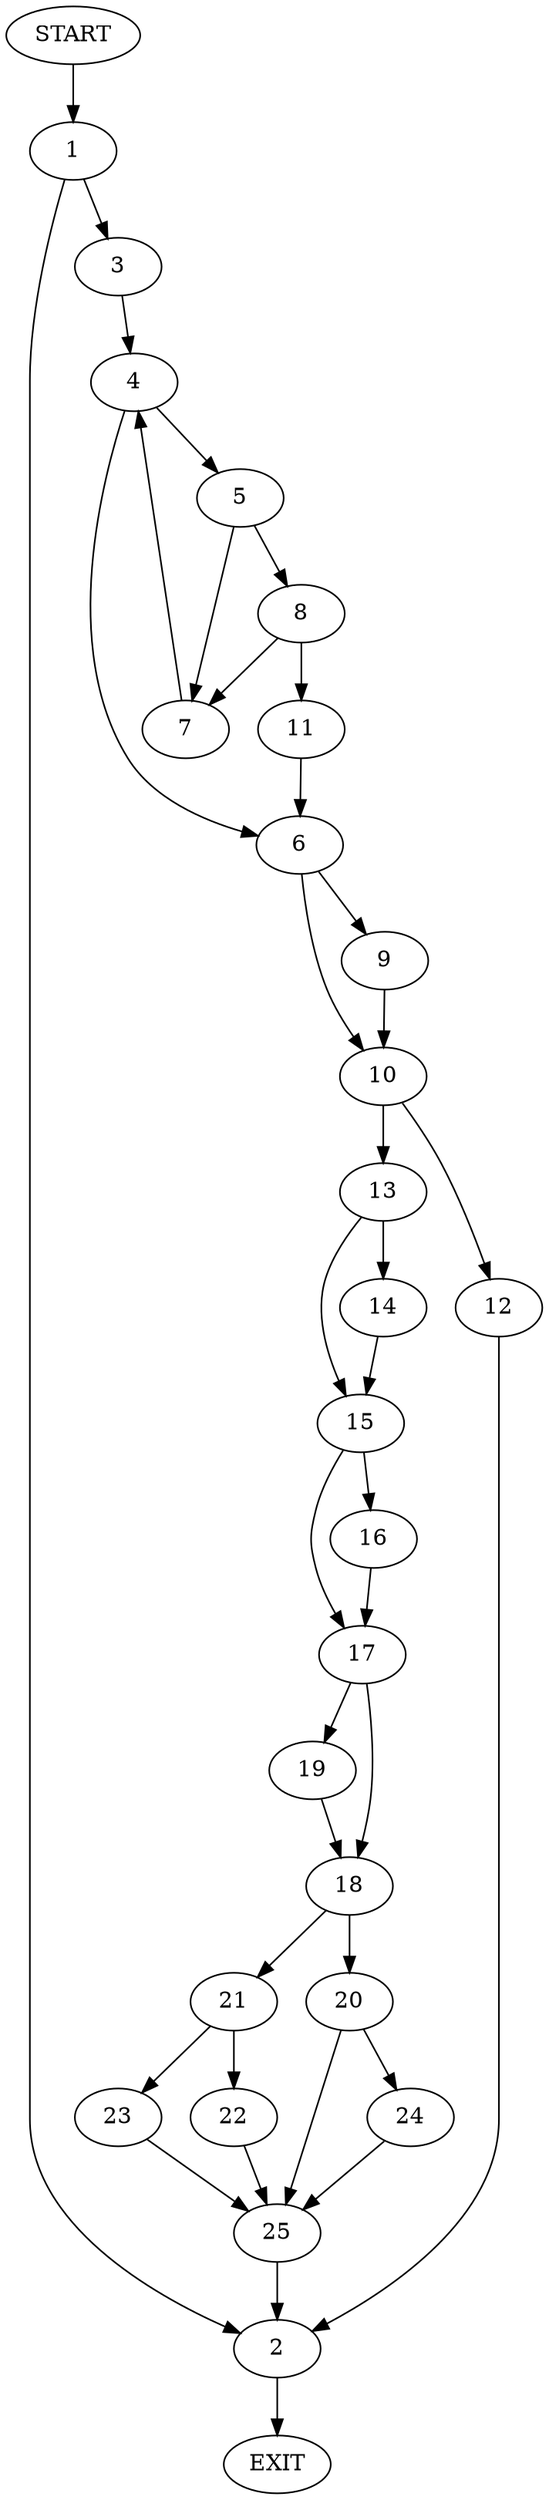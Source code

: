 digraph {
0 [label="START"]
26 [label="EXIT"]
0 -> 1
1 -> 2
1 -> 3
2 -> 26
3 -> 4
4 -> 5
4 -> 6
5 -> 7
5 -> 8
6 -> 9
6 -> 10
8 -> 11
8 -> 7
7 -> 4
11 -> 6
10 -> 12
10 -> 13
9 -> 10
13 -> 14
13 -> 15
12 -> 2
15 -> 16
15 -> 17
14 -> 15
16 -> 17
17 -> 18
17 -> 19
19 -> 18
18 -> 20
18 -> 21
21 -> 22
21 -> 23
20 -> 24
20 -> 25
22 -> 25
23 -> 25
25 -> 2
24 -> 25
}
